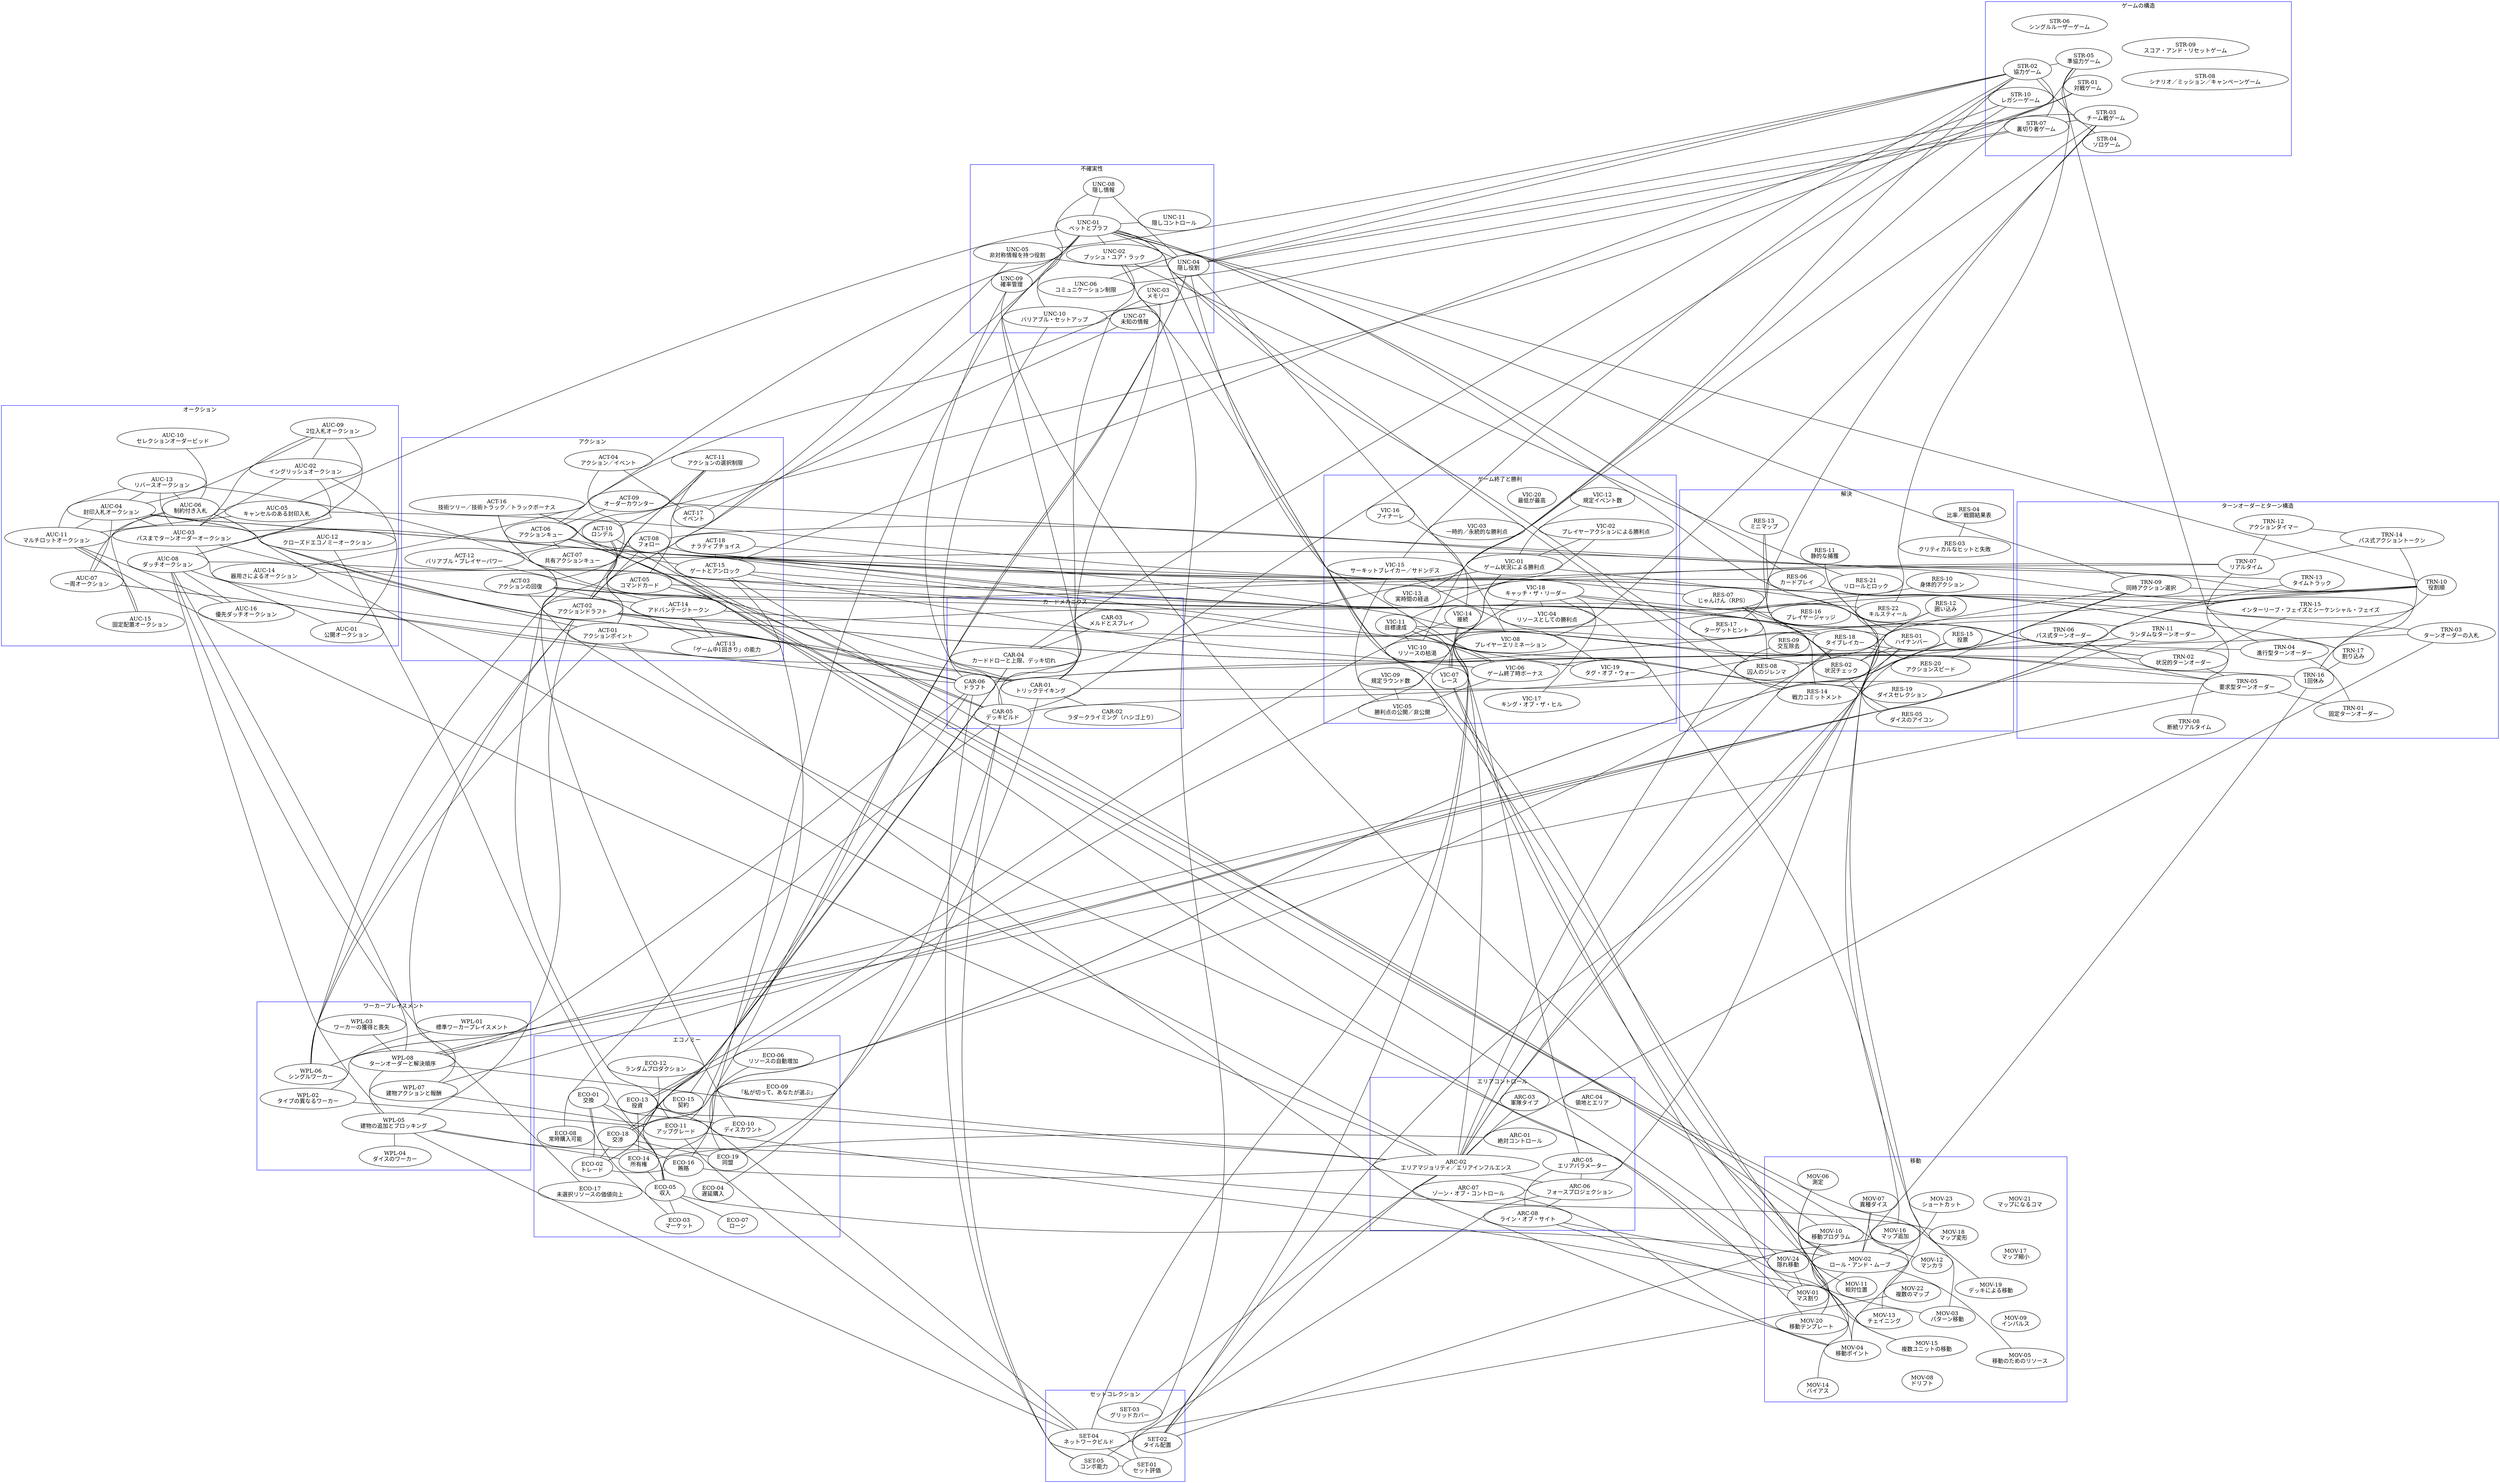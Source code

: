 graph G {
	graph [charset="UTF-8",
		layout=fdp,
		splines=true
	];
	subgraph cluster_AUC {
		graph [color=blue,
			label=オークション
		];
		auc01	[label="AUC-01\n公開オークション"];
		auc02	[label="AUC-02\nイングリッシュオークション"];
		auc03	[label="AUC-03\nパスまでターンオーダーオークション"];
		auc04	[label="AUC-04\n封印入札オークション"];
		auc05	[label="AUC-05\nキャンセルのある封印入札"];
		auc06	[label="AUC-06\n制約付き入札"];
		auc07	[label="AUC-07\n一周オークション"];
		auc08	[label="AUC-08\nダッチオークション"];
		auc09	[label="AUC-09\n2位入札オークション"];
		auc10	[label="AUC-10\nセレクションオーダービッド"];
		auc11	[label="AUC-11\nマルチロットオークション"];
		auc12	[label="AUC-12\nクローズドエコノミーオークション"];
		auc13	[label="AUC-13\nリバースオークション"];
		auc14	[label="AUC-14\n器用さによるオークション"];
		auc15	[label="AUC-15\n固定配置オークション"];
		auc16	[label="AUC-16\n優先ダッチオークション"];
	}
	subgraph cluster_ECO {
		graph [color=blue,
			label=エコノミー
		];
		eco01	[label="ECO-01\n交換"];
		eco02	[label="ECO-02\nトレード"];
		eco03	[label="ECO-03\nマーケット"];
		eco04	[label="ECO-04\n遅延購入"];
		eco05	[label="ECO-05\n収入"];
		eco06	[label="ECO-06\nリソースの自動増加"];
		eco07	[label="ECO-07\nローン"];
		eco08	[label="ECO-08\n常時購入可能"];
		eco09	[label="ECO-09\n「私が切って、あなたが選ぶ」"];
		eco10	[label="ECO-10\nディスカウント"];
		eco11	[label="ECO-11\nアップグレード"];
		eco12	[label="ECO-12\nランダムプロダクション"];
		eco13	[label="ECO-13\n投資"];
		eco14	[label="ECO-14\n所有権"];
		eco15	[label="ECO-15\n契約"];
		eco16	[label="ECO-16\n賄賂"];
		eco17	[label="ECO-17\n未選択リソースの価値向上"];
		eco18	[label="ECO-18\n交渉"];
		eco19	[label="ECO-19\n同盟"];
	}
	subgraph cluster_WPL {
		graph [color=blue,
			label=ワーカープレイスメント
		];
		wpl01	[label="WPL-01\n標準ワーカープレイスメント"];
		wpl02	[label="WPL-02\nタイプの異なるワーカー"];
		wpl03	[label="WPL-03\nワーカーの獲得と喪失"];
		wpl04	[label="WPL-04\nダイスのワーカー"];
		wpl05	[label="WPL-05\n建物の追加とブロッキング"];
		wpl06	[label="WPL-06\nシングルワーカー"];
		wpl07	[label="WPL-07\n建物アクションと報酬"];
		wpl08	[label="WPL-08\nターンオーダーと解決順序"];
	}
	subgraph cluster_UNC {
		graph [color=blue,
			label=不確実性
		];
		unc01	[label="UNC-01\nベットとブラフ"];
		unc02	[label="UNC-02\nプッシュ・ユア・ラック"];
		unc03	[label="UNC-03\nメモリー"];
		unc04	[label="UNC-04\n隠し役割"];
		unc05	[label="UNC-05\n非対称情報を持つ役割"];
		unc06	[label="UNC-06\nコミュニケーション制限"];
		unc07	[label="UNC-07\n未知の情報"];
		unc08	[label="UNC-08\n隠し情報"];
		unc09	[label="UNC-09\n確率管理"];
		unc10	[label="UNC-10\nバリアブル・セットアップ"];
		unc11	[label="UNC-11\n隠しコントロール"];
	}
	subgraph cluster_RES {
		graph [color=blue,
			label=解決
		];
		res01	[label="RES-01\nハイナンバー"];
		res02	[label="RES-02\n状況チェック"];
		res03	[label="RES-03\nクリティカルなヒットと失敗"];
		res04	[label="RES-04\n比率／戦闘結果表"];
		res05	[label="RES-05\nダイスのアイコン"];
		res06	[label="RES-06\nカードプレイ"];
		res07	[label="RES-07\nじゃんけん（RPS）"];
		res08	[label="RES-08\n囚人のジレンマ"];
		res09	[label="RES-09\n交互除去"];
		res10	[label="RES-10\n身体的アクション"];
		res11	[label="RES-11\n静的な捕獲"];
		res12	[label="RES-12\n囲い込み"];
		res13	[label="RES-13\nミニマップ"];
		res14	[label="RES-14\n戦力コミットメント"];
		res15	[label="RES-15\n投票"];
		res16	[label="RES-16\nプレイヤージャッジ"];
		res17	[label="RES-17\nターゲットヒント"];
		res18	[label="RES-18\nタイブレイカー"];
		res19	[label="RES-19\nダイスセレクション"];
		res20	[label="RES-20\nアクションスピード"];
		res21	[label="RES-21\nリロールとロック"];
		res22	[label="RES-22\nキルスティール"];
	}
	subgraph cluster_TRN {
		graph [color=blue,
			label=ターンオーダーとターン構造
		];
		trn01	[label="TRN-01\n固定ターンオーダー"];
		trn02	[label="TRN-02\n状況的ターンオーダー"];
		trn03	[label="TRN-03\nターンオーダーの入札"];
		trn04	[label="TRN-04\n進行型ターンオーダー"];
		trn05	[label="TRN-05\n要求型ターンオーダー"];
		trn06	[label="TRN-06\nパス式ターンオーダー"];
		trn07	[label="TRN-07\nリアルタイム"];
		trn08	[label="TRN-08\n断続リアルタイム"];
		trn09	[label="TRN-09\n同時アクション選択"];
		trn10	[label="TRN-10\n役割順"];
		trn11	[label="TRN-11\nランダムなターンオーダー"];
		trn12	[label="TRN-12\nアクションタイマー"];
		trn13	[label="TRN-13\nタイムトラック"];
		trn14	[label="TRN-14\nパス式アクショントークン"];
		trn15	[label="TRN-15\nインターリーブ・フェイズとシーケンシャル・フェイズ"];
		trn16	[label="TRN-16\n1回休み"];
		trn17	[label="TRN-17\n割り込み"];
	}
	subgraph cluster_VIC {
		graph [color=blue,
			label=ゲーム終了と勝利
		];
		vic01	[label="VIC-01\nゲーム状況による勝利点"];
		vic02	[label="VIC-02\nプレイヤーアクションによる勝利点"];
		vic03	[label="VIC-03\n一時的／永続的な勝利点"];
		vic04	[label="VIC-04\nリソースとしての勝利点"];
		vic05	[label="VIC-05\n勝利点の公開／非公開"];
		vic06	[label="VIC-06\nゲーム終了時ボーナス"];
		vic07	[label="VIC-07\nレース"];
		vic08	[label="VIC-08\nプレイヤーエリミネーション"];
		vic09	[label="VIC-09\n規定ラウンド数"];
		vic10	[label="VIC-10\nリソースの枯渇"];
		vic11	[label="VIC-11\n目標達成"];
		vic12	[label="VIC-12\n規定イベント数"];
		vic13	[label="VIC-13\n実時間の経過"];
		vic14	[label="VIC-14\n接続"];
		vic15	[label="VIC-15\nサーキットブレイカー／サドンデス"];
		vic16	[label="VIC-16\nフィナーレ"];
		vic17	[label="VIC-17\nキング・オブ・ザ・ヒル"];
		vic18	[label="VIC-18\nキャッチ・ザ・リーダー"];
		vic19	[label="VIC-19\nタグ・オブ・ウォー"];
		vic20	[label="VIC-20\n最低が最高"];
	}
	subgraph cluster_STR {
		graph [color=blue,
			label=ゲームの構造
		];
		str01	[label="STR-01\n対戦ゲーム"];
		str02	[label="STR-02\n協力ゲーム"];
		str03	[label="STR-03\nチーム戦ゲーム"];
		str04	[label="STR-04\nソロゲーム"];
		str05	[label="STR-05\n準協力ゲーム"];
		str06	[label="STR-06\nシングルルーザーゲーム"];
		str07	[label="STR-07\n裏切り者ゲーム"];
		str08	[label="STR-08\nシナリオ／ミッション／キャンペーンゲーム"];
		str09	[label="STR-09\nスコア・アンド・リセットゲーム"];
		str10	[label="STR-10\nレガシーゲーム"];
	}
	subgraph cluster_ACT {
		graph [color=blue,
			label=アクション
		];
		act01	[label="ACT-01\nアクションポイント"];
		act02	[label="ACT-02\nアクションドラフト"];
		act03	[label="ACT-03\nアクションの回復"];
		act04	[label="ACT-04\nアクション／イベント"];
		act05	[label="ACT-05\nコマンドカード"];
		act06	[label="ACT-06\nアクションキュー"];
		act07	[label="ACT-07\n共有アクションキュー"];
		act08	[label="ACT-08\nフォロー"];
		act09	[label="ACT-09\nオーダーカウンター"];
		act10	[label="ACT-10\nロンデル"];
		act11	[label="ACT-11\nアクションの選択制限"];
		act12	[label="ACT-12\nバリアブル・プレイヤーパワー"];
		act13	[label="ACT-13\n「ゲーム中1回きり」の能力"];
		act14	[label="ACT-14\nアドバンテージトークン"];
		act15	[label="ACT-15\nゲートとアンロック"];
		act16	[label="ACT-16\n技術ツリー／技術トラック／トラックボーナス"];
		act17	[label="ACT-17\nイベント"];
		act18	[label="ACT-18\nナラティブチョイス"];
	}
	subgraph cluster_MOV {
		graph [color=blue,
			label=移動
		];
		mov01	[label="MOV-01\nマス割り"];
		mov02	[label="MOV-02\nロール・アンド・ムーブ"];
		mov03	[label="MOV-03\nパターン移動"];
		mov04	[label="MOV-04\n移動ポイント"];
		mov05	[label="MOV-05\n移動のためのリソース"];
		mov06	[label="MOV-06\n測定"];
		mov07	[label="MOV-07\n異種ダイス"];
		mov08	[label="MOV-08\nドリフト"];
		mov09	[label="MOV-09\nインパルス"];
		mov10	[label="MOV-10\n移動プログラム"];
		mov11	[label="MOV-11\n相対位置"];
		mov12	[label="MOV-12\nマンカラ"];
		mov13	[label="MOV-13\nチェイニング"];
		mov14	[label="MOV-14\nバイアス"];
		mov15	[label="MOV-15\n複数ユニットの移動"];
		mov16	[label="MOV-16\nマップ追加"];
		mov17	[label="MOV-17\nマップ縮小"];
		mov18	[label="MOV-18\nマップ変形"];
		mov19	[label="MOV-19\nデッキによる移動"];
		mov20	[label="MOV-20\n移動テンプレート"];
		mov21	[label="MOV-21\nマップになるコマ"];
		mov22	[label="MOV-22\n複数のマップ"];
		mov23	[label="MOV-23\nショートカット"];
		mov24	[label="MOV-24\n隠れ移動"];
	}
	subgraph cluster_ARC {
		graph [color=blue,
			label=エリアコントロール
		];
		arc01	[label="ARC-01\n絶対コントロール"];
		arc02	[label="ARC-02\nエリアマジョリティ／エリアインフルエンス"];
		arc03	[label="ARC-03\n軍隊タイプ"];
		arc04	[label="ARC-04\n領地とエリア"];
		arc05	[label="ARC-05\nエリアパラメーター"];
		arc06	[label="ARC-06\nフォースプロジェクション"];
		arc07	[label="ARC-07\nゾーン・オブ・コントロール"];
		arc08	[label="ARC-08\nライン・オブ・サイト"];
	}
	subgraph cluster_SET {
		graph [color=blue,
			label=セットコレクション
		];
		set01	[label="SET-01\nセット評価"];
		set02	[label="SET-02\nタイル配置"];
		set03	[label="SET-03\nグリッドカバー"];
		set04	[label="SET-04\nネットワークビルド"];
		set05	[label="SET-05\nコンボ能力"];
	}
	subgraph cluster_CAR {
		graph [color=blue,
			label=カードメカニクス
		];
		car01	[label="CAR-01\nトリックテイキング"];
		car02	[label="CAR-02\nラダークライミング（ハシゴ上り）"];
		car03	[label="CAR-03\nメルドとスプレイ"];
		car04	[label="CAR-04\nカードドローと上限、デッキ切れ"];
		car05	[label="CAR-05\nデッキビルド"];
		car06	[label="CAR-06\nドラフト"];
	}
	str01 -- act12;
	str01 -- unc10;
	str02 -- str04;
	str02 -- str05;
	str02 -- str07;
	str02 -- vic10;
	str02 -- vic15;
	str02 -- unc04;
	str02 -- unc05;
	str02 -- unc06;
	str02 -- car04;
	str03 -- str07;
	str03 -- res17;
	str03 -- vic08;
	str03 -- vic13;
	str03 -- unc04;
	str05 -- trn04;
	str05 -- res22;
	str05 -- vic13;
	str07 -- unc04;
	str07 -- unc06;
	str10 -- act15;
	str10 -- car05;
	trn01 -- trn04;
	trn01 -- trn05;
	trn02 -- trn05;
	trn02 -- trn15;
	trn02 -- vic01;
	trn02 -- vic06;
	trn02 -- vic18;
	trn03 -- res18;
	trn03 -- auc03;
	trn03 -- arc02;
	trn04 -- act08;
	trn05 -- trn06;
	trn05 -- act02;
	trn05 -- wpl08;
	trn05 -- car01;
	trn06 -- car06;
	trn07 -- trn08;
	trn07 -- trn12;
	trn07 -- trn14;
	trn07 -- vic13;
	trn07 -- auc14;
	trn09 -- trn10;
	trn09 -- res08;
	trn09 -- res20;
	trn09 -- unc01;
	trn09 -- eco18;
	trn10 -- trn16;
	trn10 -- act02;
	trn10 -- act08;
	trn10 -- unc01;
	trn10 -- wpl06;
	trn10 -- wpl07;
	trn10 -- car06;
	trn11 -- act05;
	trn11 -- wpl08;
	trn11 -- car05;
	trn12 -- trn14;
	trn13 -- act07;
	trn13 -- wpl06;
	trn14 -- trn16;
	trn15 -- act06;
	trn15 -- act09;
	trn16 -- trn17;
	trn16 -- act03;
	trn16 -- mov02;
	trn17 -- act08;
	trn17 -- res06;
	act01 -- act04;
	act01 -- act10;
	act01 -- auc06;
	act01 -- auc08;
	act01 -- wpl06;
	act01 -- mov04;
	act02 -- act08;
	act02 -- act11;
	act02 -- res19;
	act02 -- unc01;
	act02 -- unc05;
	act02 -- wpl05;
	act02 -- wpl06;
	act02 -- wpl07;
	act02 -- car06;
	act03 -- act11;
	act03 -- act13;
	act03 -- res06;
	act03 -- mov20;
	act04 -- act17;
	act05 -- act11;
	act05 -- mov15;
	act06 -- act07;
	act06 -- act09;
	act06 -- unc01;
	act06 -- mov10;
	act06 -- mov24;
	act07 -- act08;
	act08 -- car05;
	act10 -- act11;
	act10 -- wpl06;
	act10 -- mov12;
	act12 -- act14;
	act13 -- act14;
	act14 -- res18;
	act14 -- auc04;
	act15 -- act16;
	act15 -- act18;
	act15 -- res22;
	act15 -- vic06;
	act15 -- eco11;
	act15 -- mov19;
	act16 -- eco10;
	act16 -- eco11;
	act16 -- car05;
	act17 -- unc07;
	act18 -- res02;
	res01 -- res02;
	res01 -- res05;
	res01 -- res07;
	res01 -- res14;
	res01 -- res18;
	res01 -- unc01;
	res02 -- res05;
	res02 -- res07;
	res02 -- res13;
	res02 -- res21;
	res03 -- res04;
	res06 -- unc01;
	res07 -- res08;
	res07 -- auc05;
	res08 -- unc01;
	res09 -- arc02;
	res10 -- vic11;
	res11 -- mov03;
	res11 -- mov13;
	res12 -- arc02;
	res12 -- arc06;
	res12 -- set02;
	res13 -- res14;
	res14 -- unc01;
	res14 -- auc04;
	res15 -- eco18;
	res15 -- arc02;
	res16 -- vic18;
	res18 -- res20;
	res18 -- eco18;
	res18 -- auc04;
	res18 -- arc02;
	res21 -- unc02;
	vic01 -- vic02;
	vic01 -- vic07;
	vic01 -- vic12;
	vic01 -- arc02;
	vic01 -- arc05;
	vic01 -- car06;
	vic02 -- vic11;
	vic04 -- vic18;
	vic04 -- auc08;
	vic05 -- vic06;
	vic05 -- vic09;
	vic05 -- vic15;
	vic06 -- vic11;
	vic06 -- unc04;
	vic07 -- vic11;
	vic07 -- vic14;
	vic07 -- unc01;
	vic07 -- mov01;
	vic07 -- mov11;
	vic08 -- unc04;
	vic10 -- vic11;
	vic11 -- vic19;
	vic14 -- vic16;
	vic14 -- eco13;
	vic14 -- set02;
	vic14 -- set04;
	vic15 -- vic19;
	vic17 -- vic18;
	vic18 -- eco02;
	vic18 -- auc04;
	vic18 -- mov16;
	unc01 -- unc02;
	unc01 -- unc04;
	unc01 -- unc08;
	unc01 -- unc09;
	unc01 -- unc11;
	unc01 -- eco16;
	unc01 -- auc05;
	unc01 -- mov15;
	unc01 -- car01;
	unc02 -- mov02;
	unc02 -- set01;
	unc02 -- car05;
	unc03 -- auc14;
	unc03 -- car01;
	unc04 -- unc05;
	unc04 -- unc08;
	unc04 -- eco18;
	unc04 -- eco19;
	unc07 -- unc10;
	unc08 -- unc10;
	unc09 -- mov02;
	unc09 -- car05;
	unc10 -- car06;
	eco01 -- eco02;
	eco01 -- eco03;
	eco01 -- eco05;
	eco01 -- eco10;
	eco02 -- eco16;
	eco02 -- eco18;
	eco02 -- car04;
	eco03 -- eco05;
	eco04 -- car05;
	eco05 -- eco06;
	eco05 -- eco07;
	eco05 -- eco12;
	eco05 -- eco14;
	eco05 -- auc12;
	eco05 -- mov02;
	eco08 -- car05;
	eco10 -- eco11;
	eco11 -- wpl02;
	eco11 -- wpl07;
	eco11 -- mov03;
	eco11 -- set04;
	eco13 -- eco14;
	eco13 -- arc02;
	eco13 -- set04;
	eco13 -- car04;
	eco14 -- wpl05;
	eco14 -- arc01;
	eco15 -- car06;
	eco16 -- eco18;
	eco16 -- arc02;
	eco17 -- auc08;
	eco18 -- eco19;
	eco19 -- car01;
	auc01 -- auc02;
	auc01 -- auc03;
	auc02 -- auc03;
	auc02 -- auc08;
	auc02 -- auc09;
	auc03 -- auc04;
	auc03 -- auc09;
	auc03 -- auc13;
	auc03 -- car06;
	auc04 -- auc07;
	auc04 -- auc09;
	auc04 -- auc11;
	auc04 -- auc13;
	auc04 -- car01;
	auc05 -- auc06;
	auc05 -- auc11;
	auc06 -- auc07;
	auc06 -- auc10;
	auc06 -- auc13;
	auc06 -- auc15;
	auc06 -- arc02;
	auc07 -- car01;
	auc07 -- car06;
	auc08 -- auc09;
	auc08 -- auc16;
	auc08 -- wpl05;
	auc08 -- wpl08;
	auc11 -- auc13;
	auc11 -- auc15;
	auc11 -- auc16;
	auc11 -- arc02;
	auc13 -- car01;
	wpl01 -- wpl02;
	wpl03 -- wpl08;
	wpl04 -- wpl05;
	wpl05 -- wpl08;
	wpl05 -- mov18;
	wpl05 -- set04;
	wpl08 -- arc02;
	wpl08 -- car06;
	mov01 -- mov02;
	mov01 -- mov24;
	mov01 -- arc08;
	mov02 -- mov05;
	mov02 -- mov07;
	mov02 -- mov23;
	mov04 -- mov06;
	mov04 -- mov07;
	mov04 -- arc07;
	mov06 -- mov20;
	mov10 -- mov14;
	mov10 -- mov20;
	mov16 -- set02;
	mov22 -- set04;
	mov24 -- arc08;
	arc02 -- arc03;
	arc02 -- arc06;
	arc02 -- set02;
	arc02 -- set03;
	arc05 -- arc06;
	arc05 -- arc08;
	arc06 -- arc07;
	arc06 -- arc08;
	arc06 -- set05;
	set01 -- set04;
	set01 -- set05;
	set02 -- set04;
	set05 -- car05;
	set05 -- car06;
	car01 -- car02;
	car03 -- car04;
}
